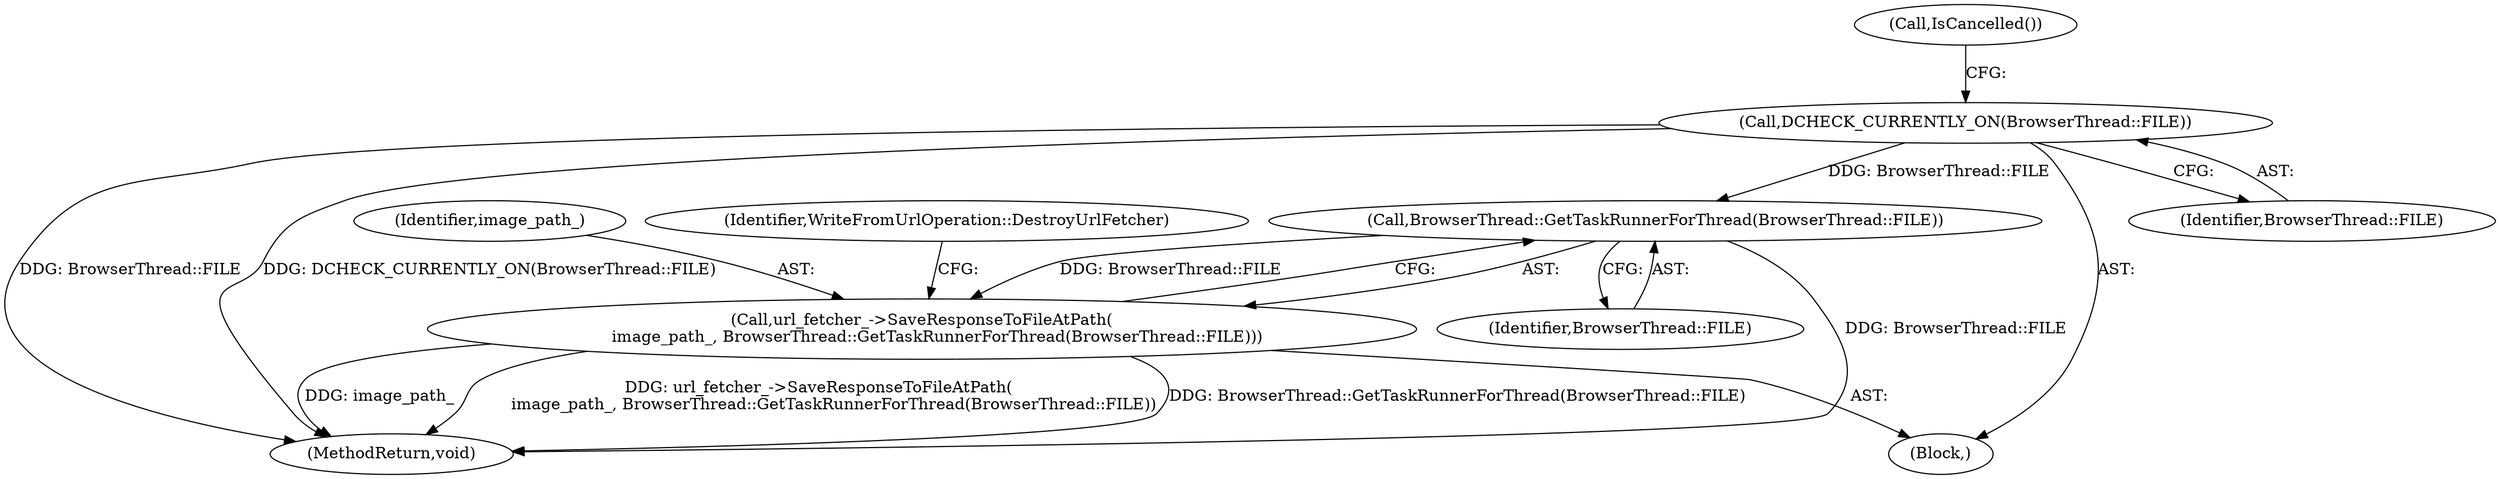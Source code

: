 digraph "0_Chrome_4e7c52b4577b682be39ad617ceb5d98a32279939@API" {
"1000124" [label="(Call,BrowserThread::GetTaskRunnerForThread(BrowserThread::FILE))"];
"1000103" [label="(Call,DCHECK_CURRENTLY_ON(BrowserThread::FILE))"];
"1000122" [label="(Call,url_fetcher_->SaveResponseToFileAtPath(\n      image_path_, BrowserThread::GetTaskRunnerForThread(BrowserThread::FILE)))"];
"1000125" [label="(Identifier,BrowserThread::FILE)"];
"1000132" [label="(MethodReturn,void)"];
"1000102" [label="(Block,)"];
"1000104" [label="(Identifier,BrowserThread::FILE)"];
"1000122" [label="(Call,url_fetcher_->SaveResponseToFileAtPath(\n      image_path_, BrowserThread::GetTaskRunnerForThread(BrowserThread::FILE)))"];
"1000129" [label="(Identifier,WriteFromUrlOperation::DestroyUrlFetcher)"];
"1000106" [label="(Call,IsCancelled())"];
"1000103" [label="(Call,DCHECK_CURRENTLY_ON(BrowserThread::FILE))"];
"1000123" [label="(Identifier,image_path_)"];
"1000124" [label="(Call,BrowserThread::GetTaskRunnerForThread(BrowserThread::FILE))"];
"1000124" -> "1000122"  [label="AST: "];
"1000124" -> "1000125"  [label="CFG: "];
"1000125" -> "1000124"  [label="AST: "];
"1000122" -> "1000124"  [label="CFG: "];
"1000124" -> "1000132"  [label="DDG: BrowserThread::FILE"];
"1000124" -> "1000122"  [label="DDG: BrowserThread::FILE"];
"1000103" -> "1000124"  [label="DDG: BrowserThread::FILE"];
"1000103" -> "1000102"  [label="AST: "];
"1000103" -> "1000104"  [label="CFG: "];
"1000104" -> "1000103"  [label="AST: "];
"1000106" -> "1000103"  [label="CFG: "];
"1000103" -> "1000132"  [label="DDG: BrowserThread::FILE"];
"1000103" -> "1000132"  [label="DDG: DCHECK_CURRENTLY_ON(BrowserThread::FILE)"];
"1000122" -> "1000102"  [label="AST: "];
"1000123" -> "1000122"  [label="AST: "];
"1000129" -> "1000122"  [label="CFG: "];
"1000122" -> "1000132"  [label="DDG: image_path_"];
"1000122" -> "1000132"  [label="DDG: url_fetcher_->SaveResponseToFileAtPath(\n      image_path_, BrowserThread::GetTaskRunnerForThread(BrowserThread::FILE))"];
"1000122" -> "1000132"  [label="DDG: BrowserThread::GetTaskRunnerForThread(BrowserThread::FILE)"];
}
